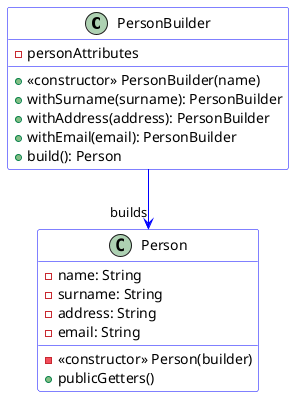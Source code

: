 @startuml
skinparam class {
BackgroundColor White
ArrowColor Blue
BorderColor Blue
}
skinparam stereotypeCBackgroundColor White
skinparam stereotypeABackgroundColor White
class PersonBuilder {
    -personAttributes
    +<<constructor>> PersonBuilder(name)
    +withSurname(surname): PersonBuilder
    +withAddress(address): PersonBuilder
    +withEmail(email): PersonBuilder
    +build(): Person
}

class Person {
    -name: String
    -surname: String
    -address: String
    -email: String
    -<<constructor>> Person(builder)
    +publicGetters()
}

PersonBuilder --> "builds" Person
@enduml